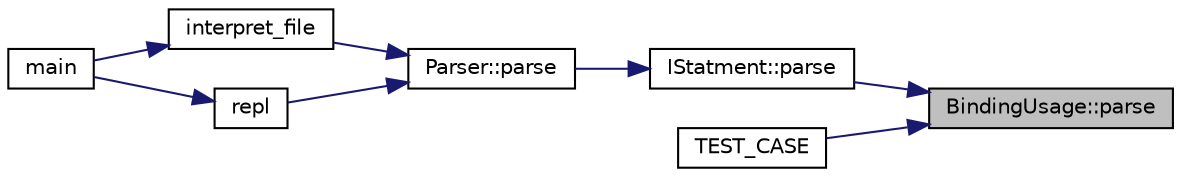 digraph "BindingUsage::parse"
{
 // LATEX_PDF_SIZE
  edge [fontname="Helvetica",fontsize="10",labelfontname="Helvetica",labelfontsize="10"];
  node [fontname="Helvetica",fontsize="10",shape=record];
  rankdir="RL";
  Node1 [label="BindingUsage::parse",height=0.2,width=0.4,color="black", fillcolor="grey75", style="filled", fontcolor="black",tooltip=" "];
  Node1 -> Node2 [dir="back",color="midnightblue",fontsize="10",style="solid",fontname="Helvetica"];
  Node2 [label="IStatment::parse",height=0.2,width=0.4,color="black", fillcolor="white", style="filled",URL="$class_i_statment.html#a636ea090695249b923b4f3884a3e1f4e",tooltip=" "];
  Node2 -> Node3 [dir="back",color="midnightblue",fontsize="10",style="solid",fontname="Helvetica"];
  Node3 [label="Parser::parse",height=0.2,width=0.4,color="black", fillcolor="white", style="filled",URL="$class_parser.html#a948899fbe6c6c1e7bf50c65114612cde",tooltip=" "];
  Node3 -> Node4 [dir="back",color="midnightblue",fontsize="10",style="solid",fontname="Helvetica"];
  Node4 [label="interpret_file",height=0.2,width=0.4,color="black", fillcolor="white", style="filled",URL="$interpreter_8cc.html#a7e199253a72c780accdc40e29d35e4a8",tooltip=" "];
  Node4 -> Node5 [dir="back",color="midnightblue",fontsize="10",style="solid",fontname="Helvetica"];
  Node5 [label="main",height=0.2,width=0.4,color="black", fillcolor="white", style="filled",URL="$interpreter_8cc.html#a3c04138a5bfe5d72780bb7e82a18e627",tooltip=" "];
  Node3 -> Node6 [dir="back",color="midnightblue",fontsize="10",style="solid",fontname="Helvetica"];
  Node6 [label="repl",height=0.2,width=0.4,color="black", fillcolor="white", style="filled",URL="$interpreter_8cc.html#a213a58936a78b66f05bec198f163eb65",tooltip=" "];
  Node6 -> Node5 [dir="back",color="midnightblue",fontsize="10",style="solid",fontname="Helvetica"];
  Node1 -> Node7 [dir="back",color="midnightblue",fontsize="10",style="solid",fontname="Helvetica"];
  Node7 [label="TEST_CASE",height=0.2,width=0.4,color="black", fillcolor="white", style="filled",URL="$_test_bind_8cc.html#adde88cf2788b682d3127d1abb84d79d4",tooltip=" "];
}
